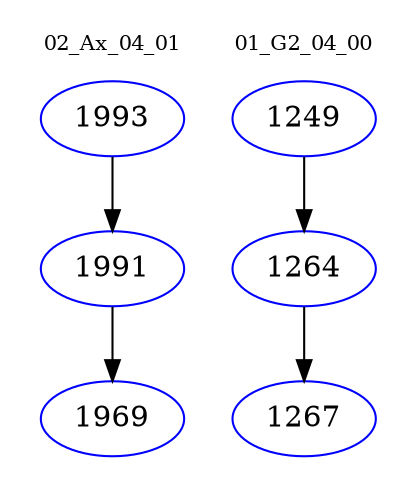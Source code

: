 digraph{
subgraph cluster_0 {
color = white
label = "02_Ax_04_01";
fontsize=10;
T0_1993 [label="1993", color="blue"]
T0_1993 -> T0_1991 [color="black"]
T0_1991 [label="1991", color="blue"]
T0_1991 -> T0_1969 [color="black"]
T0_1969 [label="1969", color="blue"]
}
subgraph cluster_1 {
color = white
label = "01_G2_04_00";
fontsize=10;
T1_1249 [label="1249", color="blue"]
T1_1249 -> T1_1264 [color="black"]
T1_1264 [label="1264", color="blue"]
T1_1264 -> T1_1267 [color="black"]
T1_1267 [label="1267", color="blue"]
}
}
